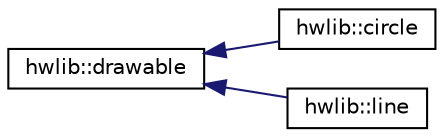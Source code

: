 digraph "Graphical Class Hierarchy"
{
  edge [fontname="Helvetica",fontsize="10",labelfontname="Helvetica",labelfontsize="10"];
  node [fontname="Helvetica",fontsize="10",shape=record];
  rankdir="LR";
  Node0 [label="hwlib::drawable",height=0.2,width=0.4,color="black", fillcolor="white", style="filled",URL="$classhwlib_1_1drawable.html",tooltip="interface to an drawable object "];
  Node0 -> Node1 [dir="back",color="midnightblue",fontsize="10",style="solid",fontname="Helvetica"];
  Node1 [label="hwlib::circle",height=0.2,width=0.4,color="black", fillcolor="white", style="filled",URL="$classhwlib_1_1circle.html",tooltip="a circle object "];
  Node0 -> Node2 [dir="back",color="midnightblue",fontsize="10",style="solid",fontname="Helvetica"];
  Node2 [label="hwlib::line",height=0.2,width=0.4,color="black", fillcolor="white", style="filled",URL="$classhwlib_1_1line.html",tooltip="a line object "];
}
